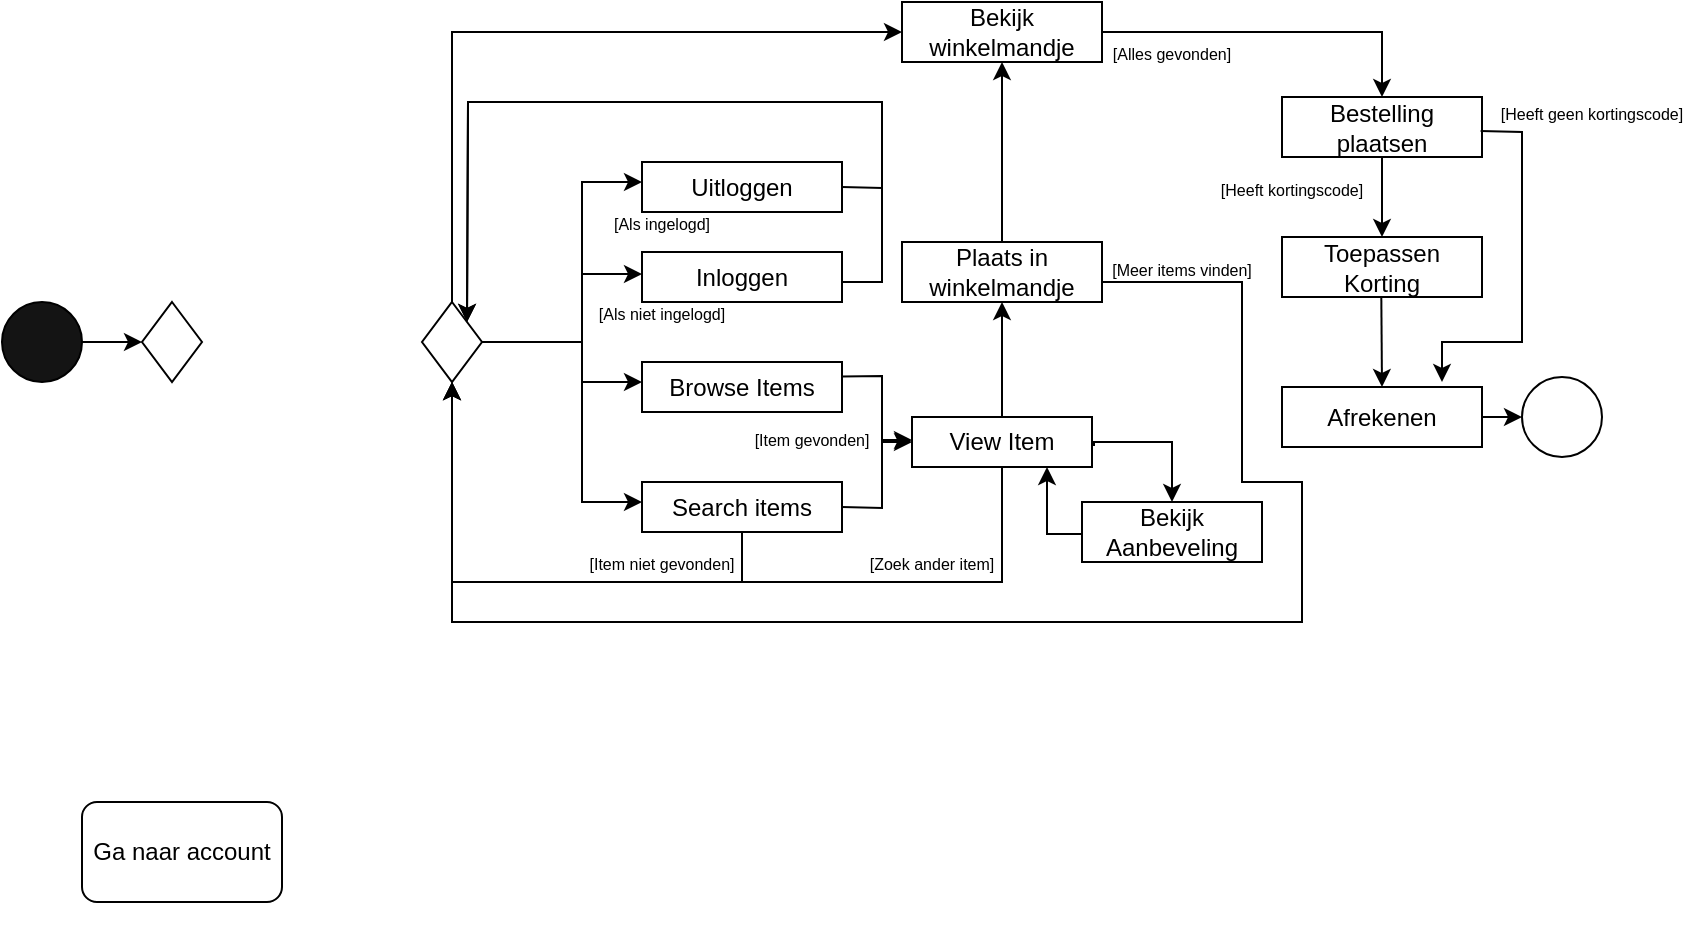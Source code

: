 <mxfile version="23.0.2" type="github">
  <diagram name="Page-1" id="_MTYcoZ_pEvMErZoWSPA">
    <mxGraphModel dx="1240" dy="553" grid="1" gridSize="10" guides="1" tooltips="1" connect="1" arrows="1" fold="1" page="1" pageScale="1" pageWidth="850" pageHeight="1100" math="0" shadow="0">
      <root>
        <mxCell id="0" />
        <mxCell id="1" parent="0" />
        <mxCell id="V4VUdm72Drd0ob-0342w-1" value="" style="ellipse;whiteSpace=wrap;html=1;fillColor=#141414;" parent="1" vertex="1">
          <mxGeometry x="40" y="280" width="40" height="40" as="geometry" />
        </mxCell>
        <mxCell id="V4VUdm72Drd0ob-0342w-2" value="&lt;div&gt;Browse Items&lt;/div&gt;" style="rounded=0;whiteSpace=wrap;html=1;fontStyle=0" parent="1" vertex="1">
          <mxGeometry x="360" y="310" width="100" height="25" as="geometry" />
        </mxCell>
        <mxCell id="V4VUdm72Drd0ob-0342w-3" value="" style="endArrow=classic;html=1;rounded=0;exitX=1;exitY=0.5;exitDx=0;exitDy=0;" parent="1" source="d6Z9JfRjja-w33k6rZPQ-6" edge="1">
          <mxGeometry width="50" height="50" relative="1" as="geometry">
            <mxPoint x="310" y="300" as="sourcePoint" />
            <mxPoint x="360" y="266" as="targetPoint" />
            <Array as="points">
              <mxPoint x="330" y="300" />
              <mxPoint x="330" y="266" />
            </Array>
          </mxGeometry>
        </mxCell>
        <mxCell id="V4VUdm72Drd0ob-0342w-7" value="" style="ellipse;whiteSpace=wrap;html=1;" parent="1" vertex="1">
          <mxGeometry x="800" y="317.5" width="40" height="40" as="geometry" />
        </mxCell>
        <mxCell id="d6Z9JfRjja-w33k6rZPQ-3" value="View Item" style="rounded=0;whiteSpace=wrap;html=1;" parent="1" vertex="1">
          <mxGeometry x="495" y="337.5" width="90" height="25" as="geometry" />
        </mxCell>
        <mxCell id="d6Z9JfRjja-w33k6rZPQ-5" value="" style="endArrow=classic;html=1;rounded=0;entryX=0;entryY=0.5;entryDx=0;entryDy=0;" parent="1" target="d6Z9JfRjja-w33k6rZPQ-3" edge="1">
          <mxGeometry width="50" height="50" relative="1" as="geometry">
            <mxPoint x="460" y="317.24" as="sourcePoint" />
            <mxPoint x="540" y="317.74" as="targetPoint" />
            <Array as="points">
              <mxPoint x="480" y="317" />
              <mxPoint x="480" y="350" />
            </Array>
          </mxGeometry>
        </mxCell>
        <mxCell id="d6Z9JfRjja-w33k6rZPQ-6" value="" style="rhombus;whiteSpace=wrap;html=1;" parent="1" vertex="1">
          <mxGeometry x="250" y="280" width="30" height="40" as="geometry" />
        </mxCell>
        <mxCell id="d6Z9JfRjja-w33k6rZPQ-8" value="" style="endArrow=classic;html=1;rounded=0;exitX=1;exitY=0.5;exitDx=0;exitDy=0;" parent="1" edge="1">
          <mxGeometry width="50" height="50" relative="1" as="geometry">
            <mxPoint x="80" y="300" as="sourcePoint" />
            <mxPoint x="110" y="300" as="targetPoint" />
          </mxGeometry>
        </mxCell>
        <mxCell id="lqT3baziHqqxOOAOQHoi-6" value="&lt;div&gt;Search items&lt;/div&gt;" style="rounded=0;whiteSpace=wrap;html=1;" parent="1" vertex="1">
          <mxGeometry x="360" y="370" width="100" height="25" as="geometry" />
        </mxCell>
        <mxCell id="lqT3baziHqqxOOAOQHoi-9" value="" style="endArrow=classic;html=1;rounded=0;exitX=1;exitY=0.5;exitDx=0;exitDy=0;" parent="1" source="lqT3baziHqqxOOAOQHoi-6" edge="1">
          <mxGeometry width="50" height="50" relative="1" as="geometry">
            <mxPoint x="415.0" y="369.5" as="sourcePoint" />
            <mxPoint x="495" y="349" as="targetPoint" />
            <Array as="points">
              <mxPoint x="480" y="383" />
              <mxPoint x="480" y="349" />
            </Array>
          </mxGeometry>
        </mxCell>
        <mxCell id="lqT3baziHqqxOOAOQHoi-11" value="&lt;font style=&quot;font-size: 8px;&quot;&gt;[Item gevonden]&lt;/font&gt;" style="text;html=1;strokeColor=none;fillColor=none;align=center;verticalAlign=middle;whiteSpace=wrap;rounded=0;" parent="1" vertex="1">
          <mxGeometry x="410" y="332.5" width="70" height="30" as="geometry" />
        </mxCell>
        <mxCell id="lqT3baziHqqxOOAOQHoi-12" value="&lt;font style=&quot;font-size: 8px;&quot;&gt;[Item niet gevonden]&lt;/font&gt;" style="text;html=1;strokeColor=none;fillColor=none;align=center;verticalAlign=middle;whiteSpace=wrap;rounded=0;" parent="1" vertex="1">
          <mxGeometry x="330" y="395" width="80" height="30" as="geometry" />
        </mxCell>
        <mxCell id="_5T-766lr0Drp5LMri0m-5" style="edgeStyle=orthogonalEdgeStyle;rounded=0;orthogonalLoop=1;jettySize=auto;html=1;exitX=0.5;exitY=0;exitDx=0;exitDy=0;entryX=0.5;entryY=1;entryDx=0;entryDy=0;" parent="1" source="d6Z9JfRjja-w33k6rZPQ-3" target="_5T-766lr0Drp5LMri0m-3" edge="1">
          <mxGeometry relative="1" as="geometry">
            <mxPoint x="567.214" y="300.004" as="targetPoint" />
            <mxPoint x="562.5" y="320.29" as="sourcePoint" />
            <Array as="points" />
          </mxGeometry>
        </mxCell>
        <mxCell id="_5T-766lr0Drp5LMri0m-3" value="Plaats in winkelmandje" style="rounded=0;whiteSpace=wrap;html=1;fontStyle=0" parent="1" vertex="1">
          <mxGeometry x="490" y="250" width="100" height="30" as="geometry" />
        </mxCell>
        <mxCell id="_5T-766lr0Drp5LMri0m-6" value="Bestelling plaatsen" style="rounded=0;whiteSpace=wrap;html=1;" parent="1" vertex="1">
          <mxGeometry x="680" y="177.5" width="100" height="30" as="geometry" />
        </mxCell>
        <mxCell id="_5T-766lr0Drp5LMri0m-9" value="&lt;font style=&quot;font-size: 8px;&quot;&gt;[Meer items vinden]&lt;/font&gt;" style="text;html=1;strokeColor=none;fillColor=none;align=center;verticalAlign=middle;whiteSpace=wrap;rounded=0;" parent="1" vertex="1">
          <mxGeometry x="585" y="247.5" width="90" height="30" as="geometry" />
        </mxCell>
        <mxCell id="_5T-766lr0Drp5LMri0m-10" value="&lt;font style=&quot;font-size: 8px;&quot;&gt;[Alles gevonden]&lt;/font&gt;" style="text;html=1;strokeColor=none;fillColor=none;align=center;verticalAlign=middle;whiteSpace=wrap;rounded=0;" parent="1" vertex="1">
          <mxGeometry x="590" y="140" width="70" height="30" as="geometry" />
        </mxCell>
        <mxCell id="_5T-766lr0Drp5LMri0m-11" style="edgeStyle=orthogonalEdgeStyle;rounded=0;orthogonalLoop=1;jettySize=auto;html=1;exitX=0.5;exitY=1;exitDx=0;exitDy=0;" parent="1" source="_5T-766lr0Drp5LMri0m-9" target="_5T-766lr0Drp5LMri0m-9" edge="1">
          <mxGeometry relative="1" as="geometry" />
        </mxCell>
        <mxCell id="_5T-766lr0Drp5LMri0m-13" value="" style="endArrow=classic;html=1;rounded=0;exitX=0.5;exitY=0;exitDx=0;exitDy=0;entryX=0.5;entryY=1;entryDx=0;entryDy=0;" parent="1" source="_5T-766lr0Drp5LMri0m-3" target="_5T-766lr0Drp5LMri0m-15" edge="1">
          <mxGeometry width="50" height="50" relative="1" as="geometry">
            <mxPoint x="500" y="350" as="sourcePoint" />
            <mxPoint x="540" y="160" as="targetPoint" />
          </mxGeometry>
        </mxCell>
        <mxCell id="_5T-766lr0Drp5LMri0m-15" value="&lt;div&gt;Bekijk winkelmandje&lt;/div&gt;" style="rounded=0;whiteSpace=wrap;html=1;" parent="1" vertex="1">
          <mxGeometry x="490" y="130" width="100" height="30" as="geometry" />
        </mxCell>
        <mxCell id="_5T-766lr0Drp5LMri0m-17" value="" style="endArrow=classic;html=1;rounded=0;entryX=0.5;entryY=0;entryDx=0;entryDy=0;exitX=1;exitY=0.5;exitDx=0;exitDy=0;" parent="1" source="_5T-766lr0Drp5LMri0m-15" target="_5T-766lr0Drp5LMri0m-6" edge="1">
          <mxGeometry width="50" height="50" relative="1" as="geometry">
            <mxPoint x="600" y="144.64" as="sourcePoint" />
            <mxPoint x="665" y="144.64" as="targetPoint" />
            <Array as="points">
              <mxPoint x="730" y="145" />
            </Array>
          </mxGeometry>
        </mxCell>
        <mxCell id="_5T-766lr0Drp5LMri0m-19" value="" style="endArrow=classic;html=1;rounded=0;exitX=0.5;exitY=0;exitDx=0;exitDy=0;entryX=0;entryY=0.5;entryDx=0;entryDy=0;" parent="1" source="d6Z9JfRjja-w33k6rZPQ-6" target="_5T-766lr0Drp5LMri0m-15" edge="1">
          <mxGeometry width="50" height="50" relative="1" as="geometry">
            <mxPoint x="280" y="287.5" as="sourcePoint" />
            <mxPoint x="330" y="237.5" as="targetPoint" />
            <Array as="points">
              <mxPoint x="265" y="145" />
            </Array>
          </mxGeometry>
        </mxCell>
        <mxCell id="_5T-766lr0Drp5LMri0m-21" value="&lt;span style=&quot;font-size: 8px;&quot;&gt;[Zoek ander item]&lt;/span&gt;" style="text;html=1;strokeColor=none;fillColor=none;align=center;verticalAlign=middle;whiteSpace=wrap;rounded=0;" parent="1" vertex="1">
          <mxGeometry x="470" y="395" width="70" height="30" as="geometry" />
        </mxCell>
        <mxCell id="6smiF8Wx882gvLgmrUc0-1" value="" style="endArrow=classic;html=1;rounded=0;" parent="1" edge="1">
          <mxGeometry width="50" height="50" relative="1" as="geometry">
            <mxPoint x="280" y="300" as="sourcePoint" />
            <mxPoint x="360" y="320" as="targetPoint" />
            <Array as="points">
              <mxPoint x="330" y="300" />
              <mxPoint x="330" y="320" />
            </Array>
          </mxGeometry>
        </mxCell>
        <mxCell id="6smiF8Wx882gvLgmrUc0-2" value="" style="endArrow=classic;html=1;rounded=0;" parent="1" edge="1">
          <mxGeometry width="50" height="50" relative="1" as="geometry">
            <mxPoint x="280" y="300" as="sourcePoint" />
            <mxPoint x="360" y="380" as="targetPoint" />
            <Array as="points">
              <mxPoint x="330" y="300" />
              <mxPoint x="330" y="380" />
            </Array>
          </mxGeometry>
        </mxCell>
        <mxCell id="6smiF8Wx882gvLgmrUc0-4" value="&lt;div&gt;Inloggen&lt;/div&gt;" style="rounded=0;whiteSpace=wrap;html=1;fontStyle=0" parent="1" vertex="1">
          <mxGeometry x="360" y="255" width="100" height="25" as="geometry" />
        </mxCell>
        <mxCell id="6smiF8Wx882gvLgmrUc0-5" value="&lt;font style=&quot;font-size: 8px;&quot;&gt;[Als niet ingelogd]&lt;/font&gt;" style="text;html=1;strokeColor=none;fillColor=none;align=center;verticalAlign=middle;whiteSpace=wrap;rounded=0;" parent="1" vertex="1">
          <mxGeometry x="330" y="270" width="80" height="30" as="geometry" />
        </mxCell>
        <mxCell id="6smiF8Wx882gvLgmrUc0-6" value="&lt;div&gt;Uitloggen&lt;/div&gt;" style="rounded=0;whiteSpace=wrap;html=1;fontStyle=0" parent="1" vertex="1">
          <mxGeometry x="360" y="210" width="100" height="25" as="geometry" />
        </mxCell>
        <mxCell id="6smiF8Wx882gvLgmrUc0-7" value="" style="endArrow=classic;html=1;rounded=0;exitX=1;exitY=0.5;exitDx=0;exitDy=0;" parent="1" edge="1">
          <mxGeometry width="50" height="50" relative="1" as="geometry">
            <mxPoint x="280" y="300" as="sourcePoint" />
            <mxPoint x="360" y="220" as="targetPoint" />
            <Array as="points">
              <mxPoint x="330" y="300" />
              <mxPoint x="330" y="220" />
            </Array>
          </mxGeometry>
        </mxCell>
        <mxCell id="6smiF8Wx882gvLgmrUc0-9" value="" style="endArrow=classic;html=1;rounded=0;entryX=1;entryY=0;entryDx=0;entryDy=0;" parent="1" target="d6Z9JfRjja-w33k6rZPQ-6" edge="1">
          <mxGeometry width="50" height="50" relative="1" as="geometry">
            <mxPoint x="460" y="270" as="sourcePoint" />
            <mxPoint x="510" y="220" as="targetPoint" />
            <Array as="points">
              <mxPoint x="480" y="270" />
              <mxPoint x="480" y="180" />
              <mxPoint x="273" y="180" />
            </Array>
          </mxGeometry>
        </mxCell>
        <mxCell id="6smiF8Wx882gvLgmrUc0-10" value="" style="endArrow=classic;html=1;rounded=0;entryX=1;entryY=0;entryDx=0;entryDy=0;exitX=1;exitY=0.5;exitDx=0;exitDy=0;" parent="1" source="6smiF8Wx882gvLgmrUc0-6" target="d6Z9JfRjja-w33k6rZPQ-6" edge="1">
          <mxGeometry width="50" height="50" relative="1" as="geometry">
            <mxPoint x="467" y="270" as="sourcePoint" />
            <mxPoint x="270" y="290" as="targetPoint" />
            <Array as="points">
              <mxPoint x="480" y="223" />
              <mxPoint x="480" y="180" />
              <mxPoint x="273" y="180" />
            </Array>
          </mxGeometry>
        </mxCell>
        <mxCell id="6smiF8Wx882gvLgmrUc0-14" value="Toepassen Korting" style="rounded=0;whiteSpace=wrap;html=1;" parent="1" vertex="1">
          <mxGeometry x="680" y="247.5" width="100" height="30" as="geometry" />
        </mxCell>
        <mxCell id="6smiF8Wx882gvLgmrUc0-15" value="Afrekenen" style="rounded=0;whiteSpace=wrap;html=1;" parent="1" vertex="1">
          <mxGeometry x="680" y="322.5" width="100" height="30" as="geometry" />
        </mxCell>
        <mxCell id="6smiF8Wx882gvLgmrUc0-16" value="" style="endArrow=classic;html=1;rounded=0;entryX=0.5;entryY=0;entryDx=0;entryDy=0;" parent="1" target="6smiF8Wx882gvLgmrUc0-14" edge="1">
          <mxGeometry width="50" height="50" relative="1" as="geometry">
            <mxPoint x="730" y="207.5" as="sourcePoint" />
            <mxPoint x="780" y="157.5" as="targetPoint" />
          </mxGeometry>
        </mxCell>
        <mxCell id="6smiF8Wx882gvLgmrUc0-17" value="" style="endArrow=classic;html=1;rounded=0;entryX=0.5;entryY=0;entryDx=0;entryDy=0;" parent="1" target="6smiF8Wx882gvLgmrUc0-15" edge="1">
          <mxGeometry width="50" height="50" relative="1" as="geometry">
            <mxPoint x="729.66" y="277.5" as="sourcePoint" />
            <mxPoint x="730" y="317.5" as="targetPoint" />
          </mxGeometry>
        </mxCell>
        <mxCell id="6smiF8Wx882gvLgmrUc0-19" value="" style="endArrow=classic;html=1;rounded=0;entryX=0;entryY=0.5;entryDx=0;entryDy=0;exitX=1;exitY=0.5;exitDx=0;exitDy=0;" parent="1" source="6smiF8Wx882gvLgmrUc0-15" target="V4VUdm72Drd0ob-0342w-7" edge="1">
          <mxGeometry width="50" height="50" relative="1" as="geometry">
            <mxPoint x="780" y="335" as="sourcePoint" />
            <mxPoint x="780" y="375" as="targetPoint" />
          </mxGeometry>
        </mxCell>
        <mxCell id="6smiF8Wx882gvLgmrUc0-20" value="" style="endArrow=classic;html=1;rounded=0;entryX=0.5;entryY=1;entryDx=0;entryDy=0;" parent="1" target="d6Z9JfRjja-w33k6rZPQ-6" edge="1">
          <mxGeometry width="50" height="50" relative="1" as="geometry">
            <mxPoint x="410" y="395" as="sourcePoint" />
            <mxPoint x="410" y="435" as="targetPoint" />
            <Array as="points">
              <mxPoint x="410" y="420" />
              <mxPoint x="265" y="420" />
            </Array>
          </mxGeometry>
        </mxCell>
        <mxCell id="6smiF8Wx882gvLgmrUc0-21" value="" style="endArrow=classic;html=1;rounded=0;entryX=0.5;entryY=1;entryDx=0;entryDy=0;exitX=0.5;exitY=1;exitDx=0;exitDy=0;" parent="1" source="d6Z9JfRjja-w33k6rZPQ-3" target="d6Z9JfRjja-w33k6rZPQ-6" edge="1">
          <mxGeometry width="50" height="50" relative="1" as="geometry">
            <mxPoint x="540" y="395" as="sourcePoint" />
            <mxPoint x="395" y="320" as="targetPoint" />
            <Array as="points">
              <mxPoint x="540" y="420" />
              <mxPoint x="265" y="420" />
            </Array>
          </mxGeometry>
        </mxCell>
        <mxCell id="6smiF8Wx882gvLgmrUc0-22" value="Bekijk Aanbeveling" style="rounded=0;whiteSpace=wrap;html=1;" parent="1" vertex="1">
          <mxGeometry x="580" y="380" width="90" height="30" as="geometry" />
        </mxCell>
        <mxCell id="6smiF8Wx882gvLgmrUc0-23" style="edgeStyle=orthogonalEdgeStyle;rounded=0;orthogonalLoop=1;jettySize=auto;html=1;exitX=0.5;exitY=0;exitDx=0;exitDy=0;entryX=0.5;entryY=0;entryDx=0;entryDy=0;" parent="1" target="6smiF8Wx882gvLgmrUc0-22" edge="1">
          <mxGeometry relative="1" as="geometry">
            <mxPoint x="585" y="293.5" as="targetPoint" />
            <mxPoint x="585" y="351.5" as="sourcePoint" />
            <Array as="points">
              <mxPoint x="586" y="352" />
              <mxPoint x="586" y="350" />
              <mxPoint x="625" y="350" />
            </Array>
          </mxGeometry>
        </mxCell>
        <mxCell id="6smiF8Wx882gvLgmrUc0-24" style="edgeStyle=orthogonalEdgeStyle;rounded=0;orthogonalLoop=1;jettySize=auto;html=1;entryX=0.75;entryY=1;entryDx=0;entryDy=0;" parent="1" target="d6Z9JfRjja-w33k6rZPQ-3" edge="1">
          <mxGeometry relative="1" as="geometry">
            <mxPoint x="590" y="337.5" as="targetPoint" />
            <mxPoint x="580" y="396" as="sourcePoint" />
            <Array as="points" />
          </mxGeometry>
        </mxCell>
        <mxCell id="6smiF8Wx882gvLgmrUc0-26" value="&lt;font style=&quot;font-size: 8px;&quot;&gt;[Als ingelogd]&lt;/font&gt;" style="text;html=1;strokeColor=none;fillColor=none;align=center;verticalAlign=middle;whiteSpace=wrap;rounded=0;" parent="1" vertex="1">
          <mxGeometry x="330" y="225" width="80" height="30" as="geometry" />
        </mxCell>
        <mxCell id="6smiF8Wx882gvLgmrUc0-29" value="" style="endArrow=classic;html=1;rounded=0;entryX=0.5;entryY=1;entryDx=0;entryDy=0;" parent="1" target="d6Z9JfRjja-w33k6rZPQ-6" edge="1">
          <mxGeometry width="50" height="50" relative="1" as="geometry">
            <mxPoint x="590" y="270" as="sourcePoint" />
            <mxPoint x="640" y="220" as="targetPoint" />
            <Array as="points">
              <mxPoint x="660" y="270" />
              <mxPoint x="660" y="370" />
              <mxPoint x="690" y="370" />
              <mxPoint x="690" y="440" />
              <mxPoint x="265" y="440" />
            </Array>
          </mxGeometry>
        </mxCell>
        <mxCell id="6smiF8Wx882gvLgmrUc0-30" value="" style="endArrow=classic;html=1;rounded=0;" parent="1" edge="1">
          <mxGeometry width="50" height="50" relative="1" as="geometry">
            <mxPoint x="779.31" y="194.5" as="sourcePoint" />
            <mxPoint x="760" y="320" as="targetPoint" />
            <Array as="points">
              <mxPoint x="800" y="195" />
              <mxPoint x="800" y="300" />
              <mxPoint x="760" y="300" />
            </Array>
          </mxGeometry>
        </mxCell>
        <mxCell id="6smiF8Wx882gvLgmrUc0-31" value="&lt;font style=&quot;font-size: 8px;&quot;&gt;[Heeft kortingscode]&lt;/font&gt;" style="text;html=1;strokeColor=none;fillColor=none;align=center;verticalAlign=middle;whiteSpace=wrap;rounded=0;" parent="1" vertex="1">
          <mxGeometry x="640" y="207.5" width="90" height="30" as="geometry" />
        </mxCell>
        <mxCell id="6smiF8Wx882gvLgmrUc0-32" value="&lt;font style=&quot;font-size: 8px;&quot;&gt;[Heeft geen kortingscode]&lt;/font&gt;" style="text;html=1;strokeColor=none;fillColor=none;align=center;verticalAlign=middle;whiteSpace=wrap;rounded=0;" parent="1" vertex="1">
          <mxGeometry x="780" y="170" width="110" height="30" as="geometry" />
        </mxCell>
        <mxCell id="u_5VnhJYnHBc0XyjNgrF-3" value="" style="rhombus;whiteSpace=wrap;html=1;" vertex="1" parent="1">
          <mxGeometry x="110" y="280" width="30" height="40" as="geometry" />
        </mxCell>
        <mxCell id="u_5VnhJYnHBc0XyjNgrF-17" value="" style="shape=stencil(TZDdDoMgDIWfhtsFYUt2O93P7ZI9AdEGSFAJdlPffkUat6QXPV/paYvQTb80EIJQ0ndCX4VSSuSQHxPeUEgBE66BweRMzGm/2GSiOyRo0Qw2l+sIyfeAkKi+8+cP1p3P2I8DPZhhQkKz8wivaNpsOpMlMYd9IFVRygtBQljKAlVB0SQY8A/pm5AXKuTIpz1gpLFpJc2d6iRL78r6zHr2HbrCNCMH3jq2PzIzU9F2d1bbvDvP1g3l/Kcb+QI=);whiteSpace=wrap;html=1;" vertex="1" parent="1">
          <mxGeometry x="40" y="470" width="120" height="120" as="geometry" />
        </mxCell>
        <mxCell id="u_5VnhJYnHBc0XyjNgrF-20" value="Ga naar account" style="rounded=1;whiteSpace=wrap;html=1;" vertex="1" parent="1">
          <mxGeometry x="80" y="530" width="100" height="50" as="geometry" />
        </mxCell>
      </root>
    </mxGraphModel>
  </diagram>
</mxfile>
